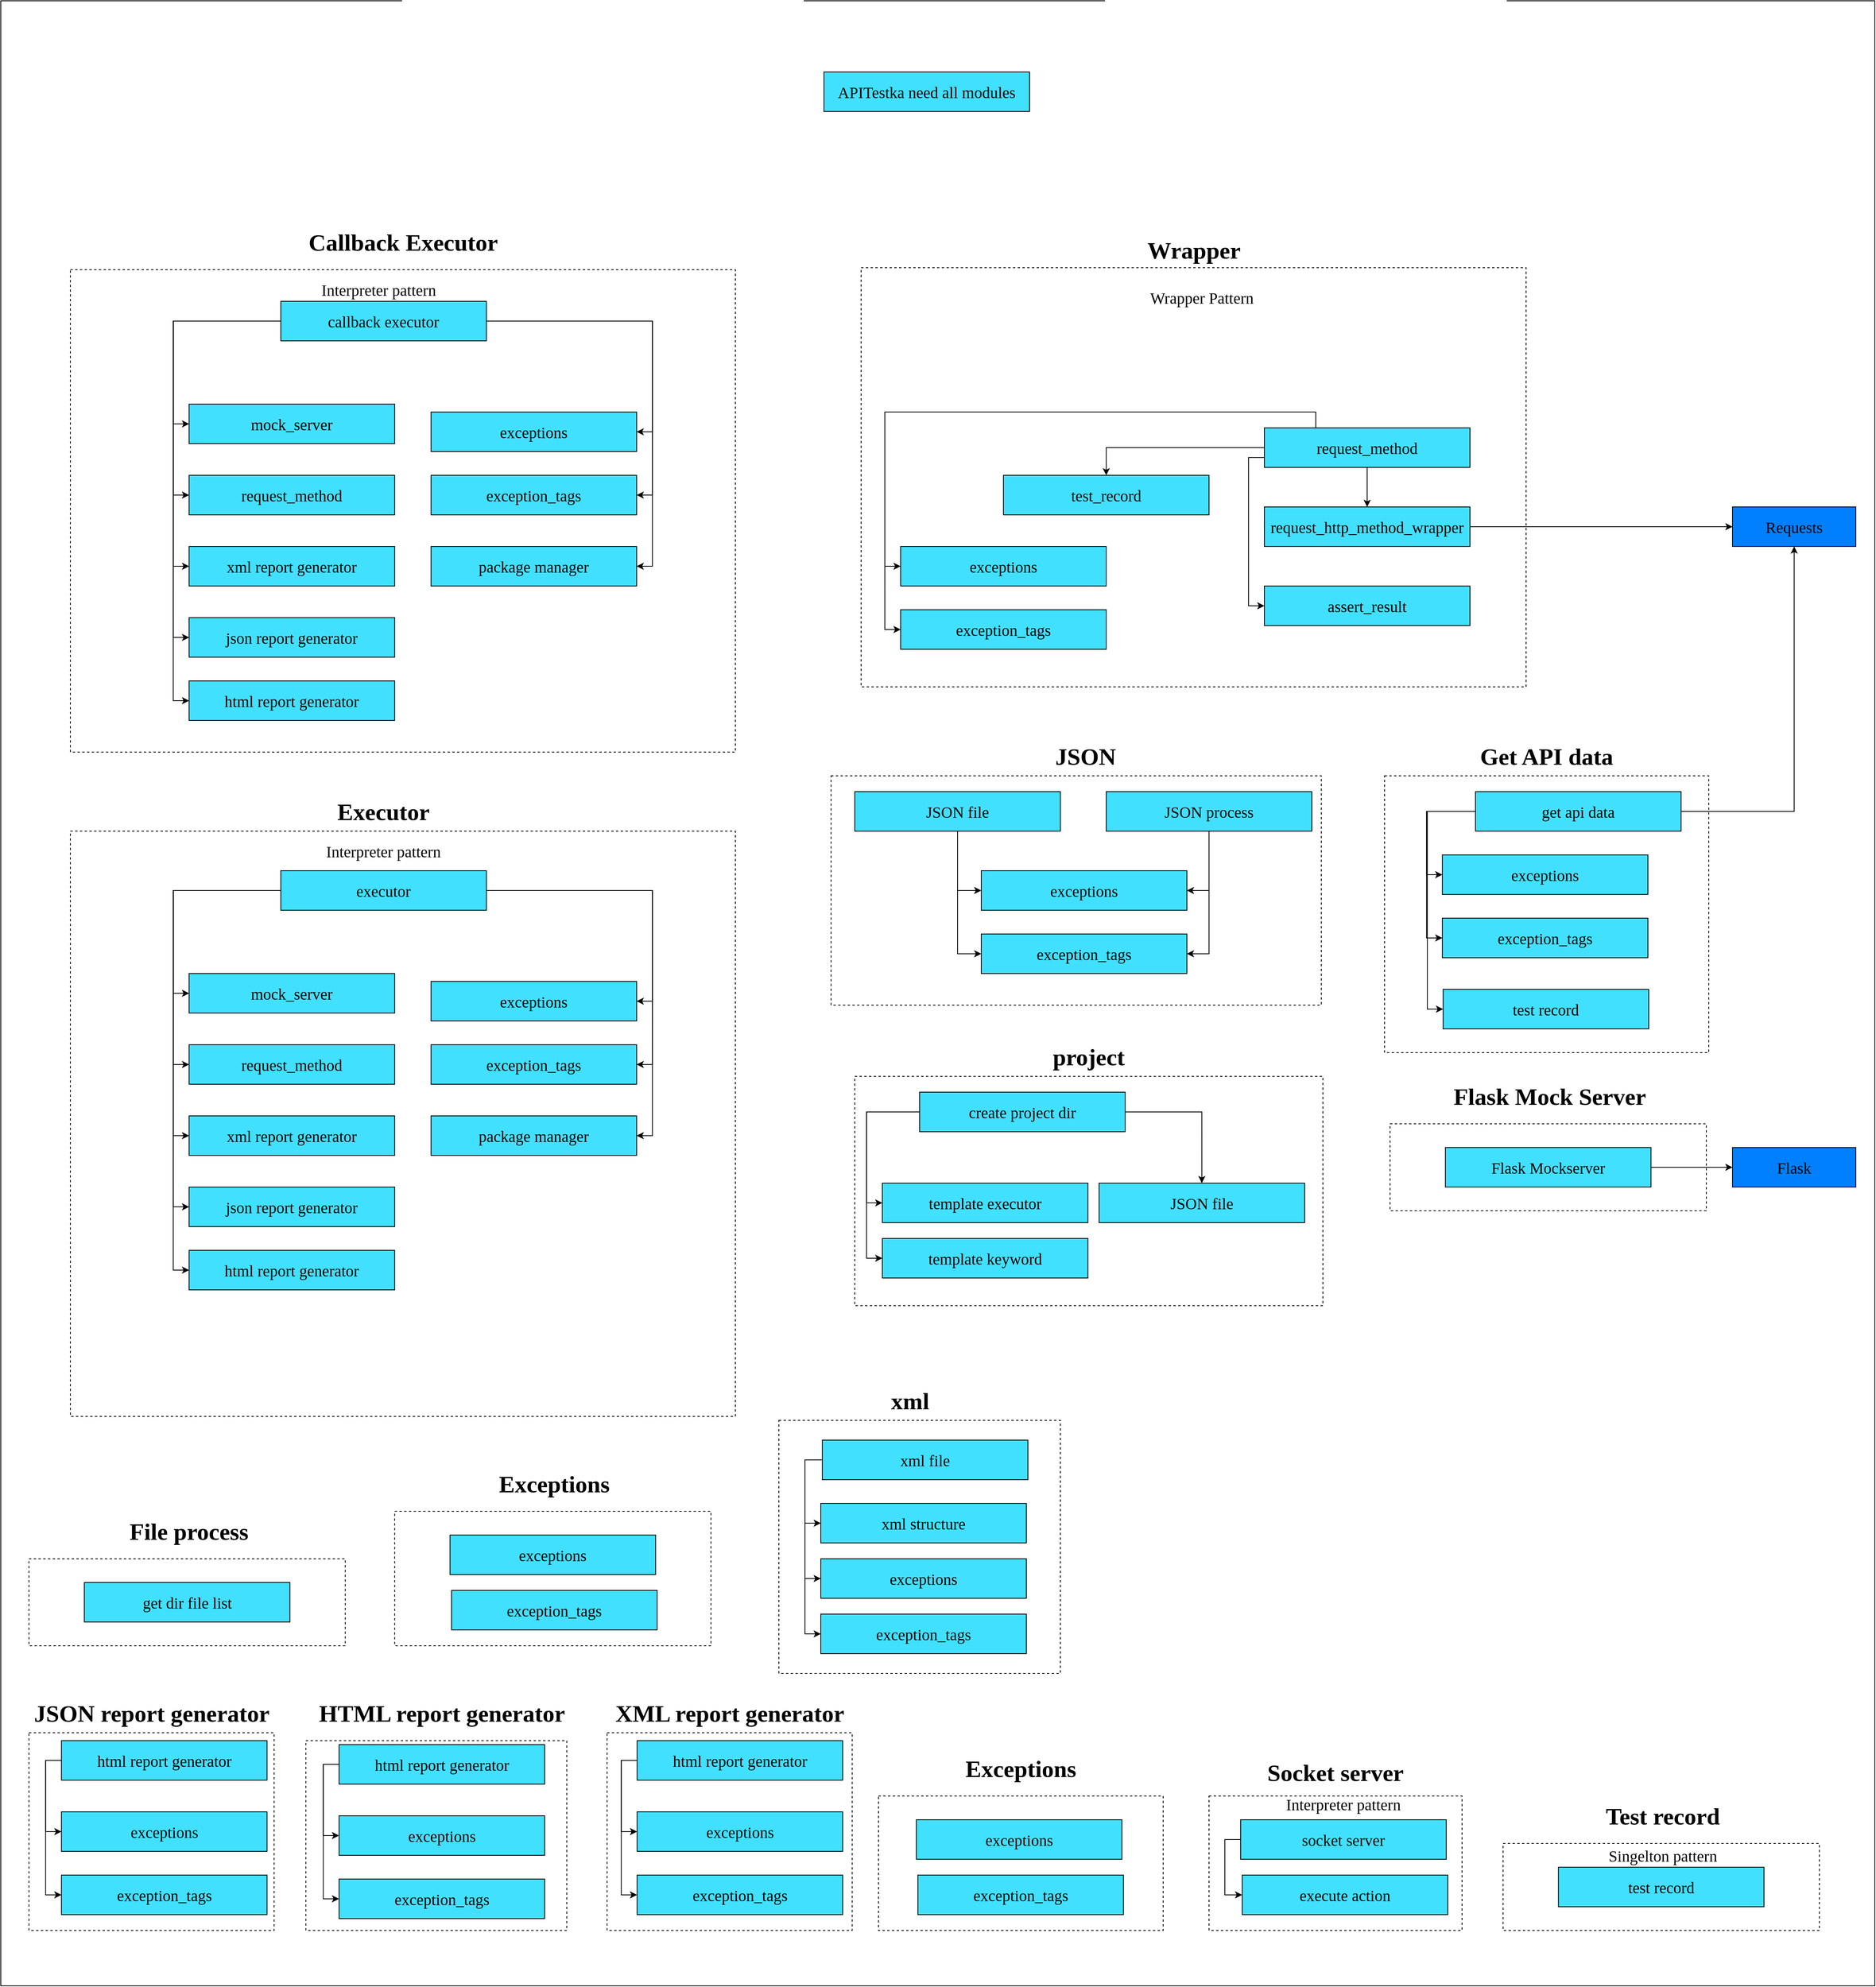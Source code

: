 <mxfile version="21.2.1" type="google">
  <diagram name="第 1 页" id="9GRlFMcYU8W17-ktjxk8">
    <mxGraphModel grid="1" page="1" gridSize="10" guides="1" tooltips="1" connect="1" arrows="1" fold="1" pageScale="1" pageWidth="827" pageHeight="1169" math="0" shadow="0">
      <root>
        <mxCell id="0" />
        <mxCell id="1" parent="0" />
        <mxCell id="An_t9UlqZCRhdy4P4HhH-2" value="" style="rounded=0;whiteSpace=wrap;html=1;" vertex="1" parent="1">
          <mxGeometry x="70" y="-1140" width="2370" height="2510" as="geometry" />
        </mxCell>
        <mxCell id="An_t9UlqZCRhdy4P4HhH-152" value="" style="rounded=0;whiteSpace=wrap;html=1;dashed=1;" vertex="1" parent="1">
          <mxGeometry x="1826.93" y="280" width="400" height="110" as="geometry" />
        </mxCell>
        <mxCell id="An_t9UlqZCRhdy4P4HhH-150" value="" style="rounded=0;whiteSpace=wrap;html=1;dashed=1;" vertex="1" parent="1">
          <mxGeometry x="1120" y="-160" width="620" height="290" as="geometry" />
        </mxCell>
        <mxCell id="An_t9UlqZCRhdy4P4HhH-132" value="" style="rounded=0;whiteSpace=wrap;html=1;dashed=1;" vertex="1" parent="1">
          <mxGeometry x="1820" y="-160" width="410" height="350" as="geometry" />
        </mxCell>
        <mxCell id="An_t9UlqZCRhdy4P4HhH-114" value="" style="rounded=0;whiteSpace=wrap;html=1;dashed=1;" vertex="1" parent="1">
          <mxGeometry x="455.79" y="1060" width="330" height="240" as="geometry" />
        </mxCell>
        <mxCell id="An_t9UlqZCRhdy4P4HhH-87" value="" style="rounded=0;whiteSpace=wrap;html=1;dashed=1;" vertex="1" parent="1">
          <mxGeometry x="158" y="-90" width="841" height="740" as="geometry" />
        </mxCell>
        <mxCell id="An_t9UlqZCRhdy4P4HhH-83" value="" style="rounded=0;whiteSpace=wrap;html=1;dashed=1;" vertex="1" parent="1">
          <mxGeometry x="158" y="-800" width="841" height="610" as="geometry" />
        </mxCell>
        <mxCell id="An_t9UlqZCRhdy4P4HhH-3" value="" style="rounded=0;whiteSpace=wrap;html=1;dashed=1;" vertex="1" parent="1">
          <mxGeometry x="1158" y="-802.5" width="841" height="530" as="geometry" />
        </mxCell>
        <mxCell id="An_t9UlqZCRhdy4P4HhH-4" value="Requests" style="rounded=0;whiteSpace=wrap;html=1;fillColor=#0080FF;fontFamily=Times New Roman;fontSize=20;" vertex="1" parent="1">
          <mxGeometry x="2260" y="-500" width="156" height="50" as="geometry" />
        </mxCell>
        <mxCell id="An_t9UlqZCRhdy4P4HhH-6" value="Flask" style="rounded=0;whiteSpace=wrap;html=1;fillColor=#0080FF;fontFamily=Times New Roman;fontSize=20;" vertex="1" parent="1">
          <mxGeometry x="2260" y="310" width="156" height="50" as="geometry" />
        </mxCell>
        <mxCell id="An_t9UlqZCRhdy4P4HhH-18" style="edgeStyle=orthogonalEdgeStyle;rounded=0;orthogonalLoop=1;jettySize=auto;html=1;exitX=0.5;exitY=1;exitDx=0;exitDy=0;entryX=0.5;entryY=0;entryDx=0;entryDy=0;" edge="1" parent="1" source="An_t9UlqZCRhdy4P4HhH-7" target="An_t9UlqZCRhdy4P4HhH-8">
          <mxGeometry relative="1" as="geometry" />
        </mxCell>
        <mxCell id="An_t9UlqZCRhdy4P4HhH-23" style="edgeStyle=orthogonalEdgeStyle;rounded=0;orthogonalLoop=1;jettySize=auto;html=1;exitX=0;exitY=0.75;exitDx=0;exitDy=0;entryX=0;entryY=0.5;entryDx=0;entryDy=0;" edge="1" parent="1" source="An_t9UlqZCRhdy4P4HhH-7" target="An_t9UlqZCRhdy4P4HhH-22">
          <mxGeometry relative="1" as="geometry" />
        </mxCell>
        <mxCell id="An_t9UlqZCRhdy4P4HhH-37" style="edgeStyle=orthogonalEdgeStyle;rounded=0;orthogonalLoop=1;jettySize=auto;html=1;exitX=0;exitY=0.5;exitDx=0;exitDy=0;" edge="1" parent="1" source="An_t9UlqZCRhdy4P4HhH-7" target="An_t9UlqZCRhdy4P4HhH-30">
          <mxGeometry relative="1" as="geometry" />
        </mxCell>
        <mxCell id="An_t9UlqZCRhdy4P4HhH-77" style="edgeStyle=orthogonalEdgeStyle;rounded=0;orthogonalLoop=1;jettySize=auto;html=1;exitX=0.25;exitY=0;exitDx=0;exitDy=0;entryX=0;entryY=0.5;entryDx=0;entryDy=0;" edge="1" parent="1" source="An_t9UlqZCRhdy4P4HhH-7" target="An_t9UlqZCRhdy4P4HhH-65">
          <mxGeometry relative="1" as="geometry" />
        </mxCell>
        <mxCell id="An_t9UlqZCRhdy4P4HhH-78" style="edgeStyle=orthogonalEdgeStyle;rounded=0;orthogonalLoop=1;jettySize=auto;html=1;exitX=0.25;exitY=0;exitDx=0;exitDy=0;entryX=0;entryY=0.5;entryDx=0;entryDy=0;" edge="1" parent="1" source="An_t9UlqZCRhdy4P4HhH-7" target="An_t9UlqZCRhdy4P4HhH-66">
          <mxGeometry relative="1" as="geometry" />
        </mxCell>
        <mxCell id="An_t9UlqZCRhdy4P4HhH-7" value="request_method" style="rounded=0;whiteSpace=wrap;html=1;fillColor=#42E0FF;fontFamily=Times New Roman;fontSize=20;" vertex="1" parent="1">
          <mxGeometry x="1668" y="-600" width="260" height="50" as="geometry" />
        </mxCell>
        <mxCell id="An_t9UlqZCRhdy4P4HhH-20" style="edgeStyle=orthogonalEdgeStyle;rounded=0;orthogonalLoop=1;jettySize=auto;html=1;exitX=1;exitY=0.5;exitDx=0;exitDy=0;entryX=0;entryY=0.5;entryDx=0;entryDy=0;" edge="1" parent="1" source="An_t9UlqZCRhdy4P4HhH-8" target="An_t9UlqZCRhdy4P4HhH-4">
          <mxGeometry relative="1" as="geometry" />
        </mxCell>
        <mxCell id="An_t9UlqZCRhdy4P4HhH-8" value="request_http_method_wrapper" style="rounded=0;whiteSpace=wrap;html=1;fillColor=#42E0FF;fontFamily=Times New Roman;fontSize=20;" vertex="1" parent="1">
          <mxGeometry x="1668" y="-500" width="260" height="50" as="geometry" />
        </mxCell>
        <mxCell id="An_t9UlqZCRhdy4P4HhH-21" value="Wrapper Pattern" style="text;html=1;strokeColor=none;fillColor=none;align=center;verticalAlign=middle;whiteSpace=wrap;rounded=0;fontSize=20;fontFamily=Times New Roman;" vertex="1" parent="1">
          <mxGeometry x="1498.93" y="-780" width="180" height="30" as="geometry" />
        </mxCell>
        <mxCell id="An_t9UlqZCRhdy4P4HhH-22" value="assert_result" style="rounded=0;whiteSpace=wrap;html=1;fillColor=#42E0FF;fontFamily=Times New Roman;fontSize=20;" vertex="1" parent="1">
          <mxGeometry x="1668" y="-400" width="260" height="50" as="geometry" />
        </mxCell>
        <mxCell id="An_t9UlqZCRhdy4P4HhH-30" value="test_record" style="rounded=0;whiteSpace=wrap;html=1;fillColor=#42E0FF;fontFamily=Times New Roman;fontSize=20;" vertex="1" parent="1">
          <mxGeometry x="1338" y="-540" width="260" height="50" as="geometry" />
        </mxCell>
        <mxCell id="An_t9UlqZCRhdy4P4HhH-72" style="edgeStyle=orthogonalEdgeStyle;rounded=0;orthogonalLoop=1;jettySize=auto;html=1;exitX=0;exitY=0.5;exitDx=0;exitDy=0;entryX=0;entryY=0.5;entryDx=0;entryDy=0;" edge="1" parent="1" source="An_t9UlqZCRhdy4P4HhH-34" target="An_t9UlqZCRhdy4P4HhH-44">
          <mxGeometry relative="1" as="geometry" />
        </mxCell>
        <mxCell id="An_t9UlqZCRhdy4P4HhH-73" style="edgeStyle=orthogonalEdgeStyle;rounded=0;orthogonalLoop=1;jettySize=auto;html=1;exitX=0;exitY=0.5;exitDx=0;exitDy=0;entryX=0;entryY=0.5;entryDx=0;entryDy=0;" edge="1" parent="1" source="An_t9UlqZCRhdy4P4HhH-34" target="An_t9UlqZCRhdy4P4HhH-40">
          <mxGeometry relative="1" as="geometry" />
        </mxCell>
        <mxCell id="An_t9UlqZCRhdy4P4HhH-74" style="edgeStyle=orthogonalEdgeStyle;rounded=0;orthogonalLoop=1;jettySize=auto;html=1;exitX=0;exitY=0.5;exitDx=0;exitDy=0;entryX=0;entryY=0.5;entryDx=0;entryDy=0;" edge="1" parent="1" source="An_t9UlqZCRhdy4P4HhH-34" target="An_t9UlqZCRhdy4P4HhH-51">
          <mxGeometry relative="1" as="geometry" />
        </mxCell>
        <mxCell id="An_t9UlqZCRhdy4P4HhH-75" style="edgeStyle=orthogonalEdgeStyle;rounded=0;orthogonalLoop=1;jettySize=auto;html=1;exitX=0;exitY=0.5;exitDx=0;exitDy=0;entryX=0;entryY=0.5;entryDx=0;entryDy=0;" edge="1" parent="1" source="An_t9UlqZCRhdy4P4HhH-34" target="An_t9UlqZCRhdy4P4HhH-52">
          <mxGeometry relative="1" as="geometry" />
        </mxCell>
        <mxCell id="An_t9UlqZCRhdy4P4HhH-76" style="edgeStyle=orthogonalEdgeStyle;rounded=0;orthogonalLoop=1;jettySize=auto;html=1;exitX=0;exitY=0.5;exitDx=0;exitDy=0;entryX=0;entryY=0.5;entryDx=0;entryDy=0;" edge="1" parent="1" source="An_t9UlqZCRhdy4P4HhH-34" target="An_t9UlqZCRhdy4P4HhH-53">
          <mxGeometry relative="1" as="geometry" />
        </mxCell>
        <mxCell id="An_t9UlqZCRhdy4P4HhH-81" style="edgeStyle=orthogonalEdgeStyle;rounded=0;orthogonalLoop=1;jettySize=auto;html=1;exitX=1;exitY=0.5;exitDx=0;exitDy=0;entryX=1;entryY=0.5;entryDx=0;entryDy=0;" edge="1" parent="1" source="An_t9UlqZCRhdy4P4HhH-34" target="An_t9UlqZCRhdy4P4HhH-79">
          <mxGeometry relative="1" as="geometry" />
        </mxCell>
        <mxCell id="An_t9UlqZCRhdy4P4HhH-82" style="edgeStyle=orthogonalEdgeStyle;rounded=0;orthogonalLoop=1;jettySize=auto;html=1;exitX=1;exitY=0.5;exitDx=0;exitDy=0;entryX=1;entryY=0.5;entryDx=0;entryDy=0;" edge="1" parent="1" source="An_t9UlqZCRhdy4P4HhH-34" target="An_t9UlqZCRhdy4P4HhH-80">
          <mxGeometry relative="1" as="geometry" />
        </mxCell>
        <mxCell id="An_t9UlqZCRhdy4P4HhH-98" style="edgeStyle=orthogonalEdgeStyle;rounded=0;orthogonalLoop=1;jettySize=auto;html=1;exitX=1;exitY=0.5;exitDx=0;exitDy=0;entryX=1;entryY=0.5;entryDx=0;entryDy=0;" edge="1" parent="1" source="An_t9UlqZCRhdy4P4HhH-34" target="An_t9UlqZCRhdy4P4HhH-97">
          <mxGeometry relative="1" as="geometry" />
        </mxCell>
        <mxCell id="An_t9UlqZCRhdy4P4HhH-34" value="callback executor" style="rounded=0;whiteSpace=wrap;html=1;fillColor=#42E0FF;fontFamily=Times New Roman;fontSize=20;" vertex="1" parent="1">
          <mxGeometry x="424.14" y="-760" width="260" height="50" as="geometry" />
        </mxCell>
        <mxCell id="An_t9UlqZCRhdy4P4HhH-40" value="request_method" style="rounded=0;whiteSpace=wrap;html=1;fillColor=#42E0FF;fontFamily=Times New Roman;fontSize=20;" vertex="1" parent="1">
          <mxGeometry x="308.14" y="-540" width="260" height="50" as="geometry" />
        </mxCell>
        <mxCell id="An_t9UlqZCRhdy4P4HhH-44" value="mock_server" style="rounded=0;whiteSpace=wrap;html=1;fillColor=#42E0FF;fontFamily=Times New Roman;fontSize=20;" vertex="1" parent="1">
          <mxGeometry x="308.14" y="-630" width="260" height="50" as="geometry" />
        </mxCell>
        <mxCell id="An_t9UlqZCRhdy4P4HhH-51" value="xml report generator" style="rounded=0;whiteSpace=wrap;html=1;fillColor=#42E0FF;fontFamily=Times New Roman;fontSize=20;" vertex="1" parent="1">
          <mxGeometry x="308.14" y="-450" width="260" height="50" as="geometry" />
        </mxCell>
        <mxCell id="An_t9UlqZCRhdy4P4HhH-52" value="json report generator" style="rounded=0;whiteSpace=wrap;html=1;fillColor=#42E0FF;fontFamily=Times New Roman;fontSize=20;" vertex="1" parent="1">
          <mxGeometry x="308.14" y="-360" width="260" height="50" as="geometry" />
        </mxCell>
        <mxCell id="An_t9UlqZCRhdy4P4HhH-53" value="html report generator" style="rounded=0;whiteSpace=wrap;html=1;fillColor=#42E0FF;fontFamily=Times New Roman;fontSize=20;" vertex="1" parent="1">
          <mxGeometry x="308.14" y="-280" width="260" height="50" as="geometry" />
        </mxCell>
        <mxCell id="An_t9UlqZCRhdy4P4HhH-64" value="Wrapper" style="text;html=1;strokeColor=none;fillColor=none;align=center;verticalAlign=middle;whiteSpace=wrap;rounded=0;fontSize=30;fontFamily=Times New Roman;fontStyle=1" vertex="1" parent="1">
          <mxGeometry x="1488.5" y="-840" width="180" height="30" as="geometry" />
        </mxCell>
        <mxCell id="An_t9UlqZCRhdy4P4HhH-65" value="exceptions" style="rounded=0;whiteSpace=wrap;html=1;fillColor=#42E0FF;fontFamily=Times New Roman;fontSize=20;" vertex="1" parent="1">
          <mxGeometry x="1208" y="-450" width="260" height="50" as="geometry" />
        </mxCell>
        <mxCell id="An_t9UlqZCRhdy4P4HhH-66" value="exception_tags" style="rounded=0;whiteSpace=wrap;html=1;fillColor=#42E0FF;fontFamily=Times New Roman;fontSize=20;" vertex="1" parent="1">
          <mxGeometry x="1208" y="-370" width="260" height="50" as="geometry" />
        </mxCell>
        <mxCell id="An_t9UlqZCRhdy4P4HhH-79" value="exceptions" style="rounded=0;whiteSpace=wrap;html=1;fillColor=#42E0FF;fontFamily=Times New Roman;fontSize=20;" vertex="1" parent="1">
          <mxGeometry x="614.14" y="-620" width="260" height="50" as="geometry" />
        </mxCell>
        <mxCell id="An_t9UlqZCRhdy4P4HhH-80" value="exception_tags" style="rounded=0;whiteSpace=wrap;html=1;fillColor=#42E0FF;fontFamily=Times New Roman;fontSize=20;" vertex="1" parent="1">
          <mxGeometry x="614.14" y="-540" width="260" height="50" as="geometry" />
        </mxCell>
        <mxCell id="An_t9UlqZCRhdy4P4HhH-84" value="Callback Executor" style="text;html=1;strokeColor=none;fillColor=none;align=center;verticalAlign=middle;whiteSpace=wrap;rounded=0;fontSize=30;fontFamily=Times New Roman;fontStyle=1" vertex="1" parent="1">
          <mxGeometry x="446.57" y="-850" width="263.86" height="30" as="geometry" />
        </mxCell>
        <mxCell id="An_t9UlqZCRhdy4P4HhH-86" value="APITestka need all modules" style="rounded=0;whiteSpace=wrap;html=1;fillColor=#42E0FF;fontFamily=Times New Roman;fontSize=20;" vertex="1" parent="1">
          <mxGeometry x="1111" y="-1050" width="260" height="50" as="geometry" />
        </mxCell>
        <mxCell id="An_t9UlqZCRhdy4P4HhH-88" value="Executor" style="text;html=1;strokeColor=none;fillColor=none;align=center;verticalAlign=middle;whiteSpace=wrap;rounded=0;fontSize=30;fontFamily=Times New Roman;fontStyle=1" vertex="1" parent="1">
          <mxGeometry x="422.21" y="-130" width="263.86" height="30" as="geometry" />
        </mxCell>
        <mxCell id="An_t9UlqZCRhdy4P4HhH-100" style="edgeStyle=orthogonalEdgeStyle;rounded=0;orthogonalLoop=1;jettySize=auto;html=1;exitX=0;exitY=0.5;exitDx=0;exitDy=0;entryX=0;entryY=0.5;entryDx=0;entryDy=0;" edge="1" parent="1" source="An_t9UlqZCRhdy4P4HhH-89" target="An_t9UlqZCRhdy4P4HhH-91">
          <mxGeometry relative="1" as="geometry" />
        </mxCell>
        <mxCell id="An_t9UlqZCRhdy4P4HhH-101" style="edgeStyle=orthogonalEdgeStyle;rounded=0;orthogonalLoop=1;jettySize=auto;html=1;exitX=0;exitY=0.5;exitDx=0;exitDy=0;entryX=0;entryY=0.5;entryDx=0;entryDy=0;" edge="1" parent="1" source="An_t9UlqZCRhdy4P4HhH-89" target="An_t9UlqZCRhdy4P4HhH-90">
          <mxGeometry relative="1" as="geometry" />
        </mxCell>
        <mxCell id="An_t9UlqZCRhdy4P4HhH-102" style="edgeStyle=orthogonalEdgeStyle;rounded=0;orthogonalLoop=1;jettySize=auto;html=1;exitX=0;exitY=0.5;exitDx=0;exitDy=0;entryX=0;entryY=0.5;entryDx=0;entryDy=0;" edge="1" parent="1" source="An_t9UlqZCRhdy4P4HhH-89" target="An_t9UlqZCRhdy4P4HhH-92">
          <mxGeometry relative="1" as="geometry" />
        </mxCell>
        <mxCell id="An_t9UlqZCRhdy4P4HhH-103" style="edgeStyle=orthogonalEdgeStyle;rounded=0;orthogonalLoop=1;jettySize=auto;html=1;exitX=0;exitY=0.5;exitDx=0;exitDy=0;entryX=0;entryY=0.5;entryDx=0;entryDy=0;" edge="1" parent="1" source="An_t9UlqZCRhdy4P4HhH-89" target="An_t9UlqZCRhdy4P4HhH-93">
          <mxGeometry relative="1" as="geometry" />
        </mxCell>
        <mxCell id="An_t9UlqZCRhdy4P4HhH-104" style="edgeStyle=orthogonalEdgeStyle;rounded=0;orthogonalLoop=1;jettySize=auto;html=1;exitX=0;exitY=0.5;exitDx=0;exitDy=0;entryX=0;entryY=0.5;entryDx=0;entryDy=0;" edge="1" parent="1" source="An_t9UlqZCRhdy4P4HhH-89" target="An_t9UlqZCRhdy4P4HhH-94">
          <mxGeometry relative="1" as="geometry" />
        </mxCell>
        <mxCell id="An_t9UlqZCRhdy4P4HhH-105" style="edgeStyle=orthogonalEdgeStyle;rounded=0;orthogonalLoop=1;jettySize=auto;html=1;exitX=1;exitY=0.5;exitDx=0;exitDy=0;entryX=1;entryY=0.5;entryDx=0;entryDy=0;" edge="1" parent="1" source="An_t9UlqZCRhdy4P4HhH-89" target="An_t9UlqZCRhdy4P4HhH-95">
          <mxGeometry relative="1" as="geometry" />
        </mxCell>
        <mxCell id="An_t9UlqZCRhdy4P4HhH-106" style="edgeStyle=orthogonalEdgeStyle;rounded=0;orthogonalLoop=1;jettySize=auto;html=1;exitX=1;exitY=0.5;exitDx=0;exitDy=0;entryX=1;entryY=0.5;entryDx=0;entryDy=0;" edge="1" parent="1" source="An_t9UlqZCRhdy4P4HhH-89" target="An_t9UlqZCRhdy4P4HhH-96">
          <mxGeometry relative="1" as="geometry" />
        </mxCell>
        <mxCell id="An_t9UlqZCRhdy4P4HhH-107" style="edgeStyle=orthogonalEdgeStyle;rounded=0;orthogonalLoop=1;jettySize=auto;html=1;exitX=1;exitY=0.5;exitDx=0;exitDy=0;entryX=1;entryY=0.5;entryDx=0;entryDy=0;" edge="1" parent="1" source="An_t9UlqZCRhdy4P4HhH-89" target="An_t9UlqZCRhdy4P4HhH-99">
          <mxGeometry relative="1" as="geometry" />
        </mxCell>
        <mxCell id="An_t9UlqZCRhdy4P4HhH-89" value="executor" style="rounded=0;whiteSpace=wrap;html=1;fillColor=#42E0FF;fontFamily=Times New Roman;fontSize=20;" vertex="1" parent="1">
          <mxGeometry x="424.14" y="-40" width="260" height="50" as="geometry" />
        </mxCell>
        <mxCell id="An_t9UlqZCRhdy4P4HhH-90" value="request_method" style="rounded=0;whiteSpace=wrap;html=1;fillColor=#42E0FF;fontFamily=Times New Roman;fontSize=20;" vertex="1" parent="1">
          <mxGeometry x="308.14" y="180" width="260" height="50" as="geometry" />
        </mxCell>
        <mxCell id="An_t9UlqZCRhdy4P4HhH-91" value="mock_server" style="rounded=0;whiteSpace=wrap;html=1;fillColor=#42E0FF;fontFamily=Times New Roman;fontSize=20;" vertex="1" parent="1">
          <mxGeometry x="308.14" y="90" width="260" height="50" as="geometry" />
        </mxCell>
        <mxCell id="An_t9UlqZCRhdy4P4HhH-92" value="xml report generator" style="rounded=0;whiteSpace=wrap;html=1;fillColor=#42E0FF;fontFamily=Times New Roman;fontSize=20;" vertex="1" parent="1">
          <mxGeometry x="308.14" y="270" width="260" height="50" as="geometry" />
        </mxCell>
        <mxCell id="An_t9UlqZCRhdy4P4HhH-93" value="json report generator" style="rounded=0;whiteSpace=wrap;html=1;fillColor=#42E0FF;fontFamily=Times New Roman;fontSize=20;" vertex="1" parent="1">
          <mxGeometry x="308.14" y="360" width="260" height="50" as="geometry" />
        </mxCell>
        <mxCell id="An_t9UlqZCRhdy4P4HhH-94" value="html report generator" style="rounded=0;whiteSpace=wrap;html=1;fillColor=#42E0FF;fontFamily=Times New Roman;fontSize=20;" vertex="1" parent="1">
          <mxGeometry x="308.14" y="440" width="260" height="50" as="geometry" />
        </mxCell>
        <mxCell id="An_t9UlqZCRhdy4P4HhH-95" value="exceptions" style="rounded=0;whiteSpace=wrap;html=1;fillColor=#42E0FF;fontFamily=Times New Roman;fontSize=20;" vertex="1" parent="1">
          <mxGeometry x="614.14" y="100" width="260" height="50" as="geometry" />
        </mxCell>
        <mxCell id="An_t9UlqZCRhdy4P4HhH-96" value="exception_tags" style="rounded=0;whiteSpace=wrap;html=1;fillColor=#42E0FF;fontFamily=Times New Roman;fontSize=20;" vertex="1" parent="1">
          <mxGeometry x="614.14" y="180" width="260" height="50" as="geometry" />
        </mxCell>
        <mxCell id="An_t9UlqZCRhdy4P4HhH-97" value="package manager" style="rounded=0;whiteSpace=wrap;html=1;fillColor=#42E0FF;fontFamily=Times New Roman;fontSize=20;" vertex="1" parent="1">
          <mxGeometry x="614.14" y="-450" width="260" height="50" as="geometry" />
        </mxCell>
        <mxCell id="An_t9UlqZCRhdy4P4HhH-99" value="package manager" style="rounded=0;whiteSpace=wrap;html=1;fillColor=#42E0FF;fontFamily=Times New Roman;fontSize=20;" vertex="1" parent="1">
          <mxGeometry x="614.14" y="270" width="260" height="50" as="geometry" />
        </mxCell>
        <mxCell id="An_t9UlqZCRhdy4P4HhH-112" style="edgeStyle=orthogonalEdgeStyle;rounded=0;orthogonalLoop=1;jettySize=auto;html=1;exitX=0;exitY=0.5;exitDx=0;exitDy=0;entryX=0;entryY=0.5;entryDx=0;entryDy=0;" edge="1" parent="1" source="An_t9UlqZCRhdy4P4HhH-108" target="An_t9UlqZCRhdy4P4HhH-110">
          <mxGeometry relative="1" as="geometry" />
        </mxCell>
        <mxCell id="An_t9UlqZCRhdy4P4HhH-113" style="edgeStyle=orthogonalEdgeStyle;rounded=0;orthogonalLoop=1;jettySize=auto;html=1;exitX=0;exitY=0.5;exitDx=0;exitDy=0;entryX=0;entryY=0.5;entryDx=0;entryDy=0;" edge="1" parent="1" source="An_t9UlqZCRhdy4P4HhH-108" target="An_t9UlqZCRhdy4P4HhH-111">
          <mxGeometry relative="1" as="geometry" />
        </mxCell>
        <mxCell id="An_t9UlqZCRhdy4P4HhH-108" value="html report generator" style="rounded=0;whiteSpace=wrap;html=1;fillColor=#42E0FF;fontFamily=Times New Roman;fontSize=20;" vertex="1" parent="1">
          <mxGeometry x="497.79" y="1065" width="260" height="50" as="geometry" />
        </mxCell>
        <mxCell id="An_t9UlqZCRhdy4P4HhH-110" value="exceptions" style="rounded=0;whiteSpace=wrap;html=1;fillColor=#42E0FF;fontFamily=Times New Roman;fontSize=20;" vertex="1" parent="1">
          <mxGeometry x="497.79" y="1155" width="260" height="50" as="geometry" />
        </mxCell>
        <mxCell id="An_t9UlqZCRhdy4P4HhH-111" value="exception_tags" style="rounded=0;whiteSpace=wrap;html=1;fillColor=#42E0FF;fontFamily=Times New Roman;fontSize=20;" vertex="1" parent="1">
          <mxGeometry x="497.79" y="1235" width="260" height="50" as="geometry" />
        </mxCell>
        <mxCell id="An_t9UlqZCRhdy4P4HhH-115" value="HTML report generator" style="text;html=1;strokeColor=none;fillColor=none;align=center;verticalAlign=middle;whiteSpace=wrap;rounded=0;fontSize=30;fontFamily=Times New Roman;fontStyle=1" vertex="1" parent="1">
          <mxGeometry x="441.86" y="1010" width="371.86" height="30" as="geometry" />
        </mxCell>
        <mxCell id="An_t9UlqZCRhdy4P4HhH-116" value="" style="rounded=0;whiteSpace=wrap;html=1;dashed=1;" vertex="1" parent="1">
          <mxGeometry x="105.64" y="1050" width="310" height="250" as="geometry" />
        </mxCell>
        <mxCell id="An_t9UlqZCRhdy4P4HhH-126" style="edgeStyle=orthogonalEdgeStyle;rounded=0;orthogonalLoop=1;jettySize=auto;html=1;exitX=0;exitY=0.5;exitDx=0;exitDy=0;entryX=0;entryY=0.5;entryDx=0;entryDy=0;" edge="1" parent="1" source="An_t9UlqZCRhdy4P4HhH-117" target="An_t9UlqZCRhdy4P4HhH-118">
          <mxGeometry relative="1" as="geometry" />
        </mxCell>
        <mxCell id="An_t9UlqZCRhdy4P4HhH-127" style="edgeStyle=orthogonalEdgeStyle;rounded=0;orthogonalLoop=1;jettySize=auto;html=1;exitX=0;exitY=0.5;exitDx=0;exitDy=0;entryX=0;entryY=0.5;entryDx=0;entryDy=0;" edge="1" parent="1" source="An_t9UlqZCRhdy4P4HhH-117" target="An_t9UlqZCRhdy4P4HhH-119">
          <mxGeometry relative="1" as="geometry" />
        </mxCell>
        <mxCell id="An_t9UlqZCRhdy4P4HhH-117" value="html report generator" style="rounded=0;whiteSpace=wrap;html=1;fillColor=#42E0FF;fontFamily=Times New Roman;fontSize=20;" vertex="1" parent="1">
          <mxGeometry x="146.71" y="1060" width="260" height="50" as="geometry" />
        </mxCell>
        <mxCell id="An_t9UlqZCRhdy4P4HhH-118" value="exceptions" style="rounded=0;whiteSpace=wrap;html=1;fillColor=#42E0FF;fontFamily=Times New Roman;fontSize=20;" vertex="1" parent="1">
          <mxGeometry x="146.71" y="1150" width="260" height="50" as="geometry" />
        </mxCell>
        <mxCell id="An_t9UlqZCRhdy4P4HhH-119" value="exception_tags" style="rounded=0;whiteSpace=wrap;html=1;fillColor=#42E0FF;fontFamily=Times New Roman;fontSize=20;" vertex="1" parent="1">
          <mxGeometry x="146.71" y="1230" width="260" height="50" as="geometry" />
        </mxCell>
        <mxCell id="An_t9UlqZCRhdy4P4HhH-120" value="JSON report generator" style="text;html=1;strokeColor=none;fillColor=none;align=center;verticalAlign=middle;whiteSpace=wrap;rounded=0;fontSize=30;fontFamily=Times New Roman;fontStyle=1" vertex="1" parent="1">
          <mxGeometry x="74.71" y="1010" width="371.86" height="30" as="geometry" />
        </mxCell>
        <mxCell id="An_t9UlqZCRhdy4P4HhH-121" value="" style="rounded=0;whiteSpace=wrap;html=1;dashed=1;" vertex="1" parent="1">
          <mxGeometry x="836.72" y="1050" width="310" height="250" as="geometry" />
        </mxCell>
        <mxCell id="An_t9UlqZCRhdy4P4HhH-128" style="edgeStyle=orthogonalEdgeStyle;rounded=0;orthogonalLoop=1;jettySize=auto;html=1;exitX=0;exitY=0.5;exitDx=0;exitDy=0;entryX=0;entryY=0.5;entryDx=0;entryDy=0;" edge="1" parent="1" source="An_t9UlqZCRhdy4P4HhH-122" target="An_t9UlqZCRhdy4P4HhH-123">
          <mxGeometry relative="1" as="geometry" />
        </mxCell>
        <mxCell id="An_t9UlqZCRhdy4P4HhH-129" style="edgeStyle=orthogonalEdgeStyle;rounded=0;orthogonalLoop=1;jettySize=auto;html=1;exitX=0;exitY=0.5;exitDx=0;exitDy=0;entryX=0;entryY=0.5;entryDx=0;entryDy=0;" edge="1" parent="1" source="An_t9UlqZCRhdy4P4HhH-122" target="An_t9UlqZCRhdy4P4HhH-124">
          <mxGeometry relative="1" as="geometry" />
        </mxCell>
        <mxCell id="An_t9UlqZCRhdy4P4HhH-122" value="html report generator" style="rounded=0;whiteSpace=wrap;html=1;fillColor=#42E0FF;fontFamily=Times New Roman;fontSize=20;" vertex="1" parent="1">
          <mxGeometry x="874.72" y="1060" width="260" height="50" as="geometry" />
        </mxCell>
        <mxCell id="An_t9UlqZCRhdy4P4HhH-123" value="exceptions" style="rounded=0;whiteSpace=wrap;html=1;fillColor=#42E0FF;fontFamily=Times New Roman;fontSize=20;" vertex="1" parent="1">
          <mxGeometry x="874.72" y="1150" width="260" height="50" as="geometry" />
        </mxCell>
        <mxCell id="An_t9UlqZCRhdy4P4HhH-124" value="exception_tags" style="rounded=0;whiteSpace=wrap;html=1;fillColor=#42E0FF;fontFamily=Times New Roman;fontSize=20;" vertex="1" parent="1">
          <mxGeometry x="874.72" y="1230" width="260" height="50" as="geometry" />
        </mxCell>
        <mxCell id="An_t9UlqZCRhdy4P4HhH-125" value="XML report generator" style="text;html=1;strokeColor=none;fillColor=none;align=center;verticalAlign=middle;whiteSpace=wrap;rounded=0;fontSize=30;fontFamily=Times New Roman;fontStyle=1" vertex="1" parent="1">
          <mxGeometry x="805.79" y="1010" width="371.86" height="30" as="geometry" />
        </mxCell>
        <mxCell id="An_t9UlqZCRhdy4P4HhH-136" style="edgeStyle=orthogonalEdgeStyle;rounded=0;orthogonalLoop=1;jettySize=auto;html=1;exitX=0;exitY=0.5;exitDx=0;exitDy=0;entryX=0;entryY=0.5;entryDx=0;entryDy=0;" edge="1" parent="1" source="An_t9UlqZCRhdy4P4HhH-131" target="An_t9UlqZCRhdy4P4HhH-133">
          <mxGeometry relative="1" as="geometry" />
        </mxCell>
        <mxCell id="An_t9UlqZCRhdy4P4HhH-137" style="edgeStyle=orthogonalEdgeStyle;rounded=0;orthogonalLoop=1;jettySize=auto;html=1;exitX=0;exitY=0.5;exitDx=0;exitDy=0;entryX=0;entryY=0.5;entryDx=0;entryDy=0;" edge="1" parent="1" source="An_t9UlqZCRhdy4P4HhH-131" target="An_t9UlqZCRhdy4P4HhH-134">
          <mxGeometry relative="1" as="geometry" />
        </mxCell>
        <mxCell id="An_t9UlqZCRhdy4P4HhH-138" style="edgeStyle=orthogonalEdgeStyle;rounded=0;orthogonalLoop=1;jettySize=auto;html=1;exitX=0;exitY=0.5;exitDx=0;exitDy=0;entryX=0;entryY=0.5;entryDx=0;entryDy=0;" edge="1" parent="1" source="An_t9UlqZCRhdy4P4HhH-131" target="An_t9UlqZCRhdy4P4HhH-135">
          <mxGeometry relative="1" as="geometry" />
        </mxCell>
        <mxCell id="An_t9UlqZCRhdy4P4HhH-140" style="edgeStyle=orthogonalEdgeStyle;rounded=0;orthogonalLoop=1;jettySize=auto;html=1;exitX=1;exitY=0.5;exitDx=0;exitDy=0;entryX=0.5;entryY=1;entryDx=0;entryDy=0;" edge="1" parent="1" source="An_t9UlqZCRhdy4P4HhH-131" target="An_t9UlqZCRhdy4P4HhH-4">
          <mxGeometry relative="1" as="geometry" />
        </mxCell>
        <mxCell id="An_t9UlqZCRhdy4P4HhH-131" value="get api data" style="rounded=0;whiteSpace=wrap;html=1;fillColor=#42E0FF;fontFamily=Times New Roman;fontSize=20;" vertex="1" parent="1">
          <mxGeometry x="1935" y="-140" width="260" height="50" as="geometry" />
        </mxCell>
        <mxCell id="An_t9UlqZCRhdy4P4HhH-133" value="exceptions" style="rounded=0;whiteSpace=wrap;html=1;fillColor=#42E0FF;fontFamily=Times New Roman;fontSize=20;" vertex="1" parent="1">
          <mxGeometry x="1893.07" y="-60" width="260" height="50" as="geometry" />
        </mxCell>
        <mxCell id="An_t9UlqZCRhdy4P4HhH-134" value="exception_tags" style="rounded=0;whiteSpace=wrap;html=1;fillColor=#42E0FF;fontFamily=Times New Roman;fontSize=20;" vertex="1" parent="1">
          <mxGeometry x="1893.07" y="20" width="260" height="50" as="geometry" />
        </mxCell>
        <mxCell id="An_t9UlqZCRhdy4P4HhH-135" value="test record" style="rounded=0;whiteSpace=wrap;html=1;fillColor=#42E0FF;fontFamily=Times New Roman;fontSize=20;" vertex="1" parent="1">
          <mxGeometry x="1894.07" y="110" width="260" height="50" as="geometry" />
        </mxCell>
        <mxCell id="An_t9UlqZCRhdy4P4HhH-139" value="Get API data" style="text;html=1;strokeColor=none;fillColor=none;align=center;verticalAlign=middle;whiteSpace=wrap;rounded=0;fontSize=30;fontFamily=Times New Roman;fontStyle=1" vertex="1" parent="1">
          <mxGeometry x="1893.07" y="-200" width="263.86" height="30" as="geometry" />
        </mxCell>
        <mxCell id="An_t9UlqZCRhdy4P4HhH-146" style="edgeStyle=orthogonalEdgeStyle;rounded=0;orthogonalLoop=1;jettySize=auto;html=1;exitX=0.5;exitY=1;exitDx=0;exitDy=0;entryX=0;entryY=0.5;entryDx=0;entryDy=0;" edge="1" parent="1" source="An_t9UlqZCRhdy4P4HhH-141" target="An_t9UlqZCRhdy4P4HhH-144">
          <mxGeometry relative="1" as="geometry" />
        </mxCell>
        <mxCell id="An_t9UlqZCRhdy4P4HhH-147" style="edgeStyle=orthogonalEdgeStyle;rounded=0;orthogonalLoop=1;jettySize=auto;html=1;exitX=0.5;exitY=1;exitDx=0;exitDy=0;entryX=0;entryY=0.5;entryDx=0;entryDy=0;" edge="1" parent="1" source="An_t9UlqZCRhdy4P4HhH-141" target="An_t9UlqZCRhdy4P4HhH-143">
          <mxGeometry relative="1" as="geometry" />
        </mxCell>
        <mxCell id="An_t9UlqZCRhdy4P4HhH-141" value="JSON file" style="rounded=0;whiteSpace=wrap;html=1;fillColor=#42E0FF;fontFamily=Times New Roman;fontSize=20;" vertex="1" parent="1">
          <mxGeometry x="1150" y="-140" width="260" height="50" as="geometry" />
        </mxCell>
        <mxCell id="An_t9UlqZCRhdy4P4HhH-142" value="JSON" style="text;html=1;strokeColor=none;fillColor=none;align=center;verticalAlign=middle;whiteSpace=wrap;rounded=0;fontSize=30;fontFamily=Times New Roman;fontStyle=1" vertex="1" parent="1">
          <mxGeometry x="1310" y="-200" width="263.86" height="30" as="geometry" />
        </mxCell>
        <mxCell id="An_t9UlqZCRhdy4P4HhH-143" value="exceptions" style="rounded=0;whiteSpace=wrap;html=1;fillColor=#42E0FF;fontFamily=Times New Roman;fontSize=20;" vertex="1" parent="1">
          <mxGeometry x="1310" y="-40" width="260" height="50" as="geometry" />
        </mxCell>
        <mxCell id="An_t9UlqZCRhdy4P4HhH-144" value="exception_tags" style="rounded=0;whiteSpace=wrap;html=1;fillColor=#42E0FF;fontFamily=Times New Roman;fontSize=20;" vertex="1" parent="1">
          <mxGeometry x="1310" y="40" width="260" height="50" as="geometry" />
        </mxCell>
        <mxCell id="An_t9UlqZCRhdy4P4HhH-148" style="edgeStyle=orthogonalEdgeStyle;rounded=0;orthogonalLoop=1;jettySize=auto;html=1;exitX=0.5;exitY=1;exitDx=0;exitDy=0;entryX=1;entryY=0.5;entryDx=0;entryDy=0;" edge="1" parent="1" source="An_t9UlqZCRhdy4P4HhH-145" target="An_t9UlqZCRhdy4P4HhH-143">
          <mxGeometry relative="1" as="geometry" />
        </mxCell>
        <mxCell id="An_t9UlqZCRhdy4P4HhH-149" style="edgeStyle=orthogonalEdgeStyle;rounded=0;orthogonalLoop=1;jettySize=auto;html=1;exitX=0.5;exitY=1;exitDx=0;exitDy=0;entryX=1;entryY=0.5;entryDx=0;entryDy=0;" edge="1" parent="1" source="An_t9UlqZCRhdy4P4HhH-145" target="An_t9UlqZCRhdy4P4HhH-144">
          <mxGeometry relative="1" as="geometry" />
        </mxCell>
        <mxCell id="An_t9UlqZCRhdy4P4HhH-145" value="JSON process" style="rounded=0;whiteSpace=wrap;html=1;fillColor=#42E0FF;fontFamily=Times New Roman;fontSize=20;" vertex="1" parent="1">
          <mxGeometry x="1468" y="-140" width="260" height="50" as="geometry" />
        </mxCell>
        <mxCell id="An_t9UlqZCRhdy4P4HhH-154" style="edgeStyle=orthogonalEdgeStyle;rounded=0;orthogonalLoop=1;jettySize=auto;html=1;exitX=1;exitY=0.5;exitDx=0;exitDy=0;entryX=0;entryY=0.5;entryDx=0;entryDy=0;" edge="1" parent="1" source="An_t9UlqZCRhdy4P4HhH-151" target="An_t9UlqZCRhdy4P4HhH-6">
          <mxGeometry relative="1" as="geometry" />
        </mxCell>
        <mxCell id="An_t9UlqZCRhdy4P4HhH-151" value="Flask Mockserver" style="rounded=0;whiteSpace=wrap;html=1;fillColor=#42E0FF;fontFamily=Times New Roman;fontSize=20;" vertex="1" parent="1">
          <mxGeometry x="1896.93" y="310" width="260" height="50" as="geometry" />
        </mxCell>
        <mxCell id="An_t9UlqZCRhdy4P4HhH-153" value="Flask Mock Server" style="text;html=1;strokeColor=none;fillColor=none;align=center;verticalAlign=middle;whiteSpace=wrap;rounded=0;fontSize=30;fontFamily=Times New Roman;fontStyle=1" vertex="1" parent="1">
          <mxGeometry x="1896.93" y="230" width="263.86" height="30" as="geometry" />
        </mxCell>
        <mxCell id="An_t9UlqZCRhdy4P4HhH-155" value="" style="rounded=0;whiteSpace=wrap;html=1;dashed=1;" vertex="1" parent="1">
          <mxGeometry x="105.64" y="830" width="400" height="110" as="geometry" />
        </mxCell>
        <mxCell id="An_t9UlqZCRhdy4P4HhH-156" value="get dir file list" style="rounded=0;whiteSpace=wrap;html=1;fillColor=#42E0FF;fontFamily=Times New Roman;fontSize=20;" vertex="1" parent="1">
          <mxGeometry x="175.64" y="860" width="260" height="50" as="geometry" />
        </mxCell>
        <mxCell id="An_t9UlqZCRhdy4P4HhH-157" value="File process" style="text;html=1;strokeColor=none;fillColor=none;align=center;verticalAlign=middle;whiteSpace=wrap;rounded=0;fontSize=30;fontFamily=Times New Roman;fontStyle=1" vertex="1" parent="1">
          <mxGeometry x="175.64" y="780" width="263.86" height="30" as="geometry" />
        </mxCell>
        <mxCell id="An_t9UlqZCRhdy4P4HhH-158" value="" style="rounded=0;whiteSpace=wrap;html=1;dashed=1;" vertex="1" parent="1">
          <mxGeometry x="568.14" y="770" width="400" height="170" as="geometry" />
        </mxCell>
        <mxCell id="An_t9UlqZCRhdy4P4HhH-159" value="exceptions" style="rounded=0;whiteSpace=wrap;html=1;fillColor=#42E0FF;fontFamily=Times New Roman;fontSize=20;" vertex="1" parent="1">
          <mxGeometry x="638.14" y="800" width="260" height="50" as="geometry" />
        </mxCell>
        <mxCell id="An_t9UlqZCRhdy4P4HhH-160" value="Exceptions" style="text;html=1;strokeColor=none;fillColor=none;align=center;verticalAlign=middle;whiteSpace=wrap;rounded=0;fontSize=30;fontFamily=Times New Roman;fontStyle=1" vertex="1" parent="1">
          <mxGeometry x="638.14" y="720" width="263.86" height="30" as="geometry" />
        </mxCell>
        <mxCell id="An_t9UlqZCRhdy4P4HhH-161" value="exception_tags" style="rounded=0;whiteSpace=wrap;html=1;fillColor=#42E0FF;fontFamily=Times New Roman;fontSize=20;" vertex="1" parent="1">
          <mxGeometry x="640.07" y="870" width="260" height="50" as="geometry" />
        </mxCell>
        <mxCell id="An_t9UlqZCRhdy4P4HhH-162" value="" style="rounded=0;whiteSpace=wrap;html=1;dashed=1;" vertex="1" parent="1">
          <mxGeometry x="1150" y="220" width="592" height="290" as="geometry" />
        </mxCell>
        <mxCell id="An_t9UlqZCRhdy4P4HhH-163" value="template executor" style="rounded=0;whiteSpace=wrap;html=1;fillColor=#42E0FF;fontFamily=Times New Roman;fontSize=20;" vertex="1" parent="1">
          <mxGeometry x="1184.86" y="355" width="260" height="50" as="geometry" />
        </mxCell>
        <mxCell id="An_t9UlqZCRhdy4P4HhH-164" value="project" style="text;html=1;strokeColor=none;fillColor=none;align=center;verticalAlign=middle;whiteSpace=wrap;rounded=0;fontSize=30;fontFamily=Times New Roman;fontStyle=1" vertex="1" parent="1">
          <mxGeometry x="1314.07" y="180" width="263.86" height="30" as="geometry" />
        </mxCell>
        <mxCell id="An_t9UlqZCRhdy4P4HhH-165" value="template keyword" style="rounded=0;whiteSpace=wrap;html=1;fillColor=#42E0FF;fontFamily=Times New Roman;fontSize=20;" vertex="1" parent="1">
          <mxGeometry x="1184.86" y="425" width="260" height="50" as="geometry" />
        </mxCell>
        <mxCell id="An_t9UlqZCRhdy4P4HhH-167" style="edgeStyle=orthogonalEdgeStyle;rounded=0;orthogonalLoop=1;jettySize=auto;html=1;exitX=0;exitY=0.5;exitDx=0;exitDy=0;entryX=0;entryY=0.5;entryDx=0;entryDy=0;" edge="1" parent="1" source="An_t9UlqZCRhdy4P4HhH-166" target="An_t9UlqZCRhdy4P4HhH-163">
          <mxGeometry relative="1" as="geometry" />
        </mxCell>
        <mxCell id="An_t9UlqZCRhdy4P4HhH-168" style="edgeStyle=orthogonalEdgeStyle;rounded=0;orthogonalLoop=1;jettySize=auto;html=1;exitX=0;exitY=0.5;exitDx=0;exitDy=0;entryX=0;entryY=0.5;entryDx=0;entryDy=0;" edge="1" parent="1" source="An_t9UlqZCRhdy4P4HhH-166" target="An_t9UlqZCRhdy4P4HhH-165">
          <mxGeometry relative="1" as="geometry" />
        </mxCell>
        <mxCell id="An_t9UlqZCRhdy4P4HhH-170" style="edgeStyle=orthogonalEdgeStyle;rounded=0;orthogonalLoop=1;jettySize=auto;html=1;exitX=1;exitY=0.5;exitDx=0;exitDy=0;entryX=0.5;entryY=0;entryDx=0;entryDy=0;" edge="1" parent="1" source="An_t9UlqZCRhdy4P4HhH-166" target="An_t9UlqZCRhdy4P4HhH-169">
          <mxGeometry relative="1" as="geometry" />
        </mxCell>
        <mxCell id="An_t9UlqZCRhdy4P4HhH-166" value="create project dir" style="rounded=0;whiteSpace=wrap;html=1;fillColor=#42E0FF;fontFamily=Times New Roman;fontSize=20;" vertex="1" parent="1">
          <mxGeometry x="1232.0" y="240" width="260" height="50" as="geometry" />
        </mxCell>
        <mxCell id="An_t9UlqZCRhdy4P4HhH-169" value="JSON file" style="rounded=0;whiteSpace=wrap;html=1;fillColor=#42E0FF;fontFamily=Times New Roman;fontSize=20;" vertex="1" parent="1">
          <mxGeometry x="1458.93" y="355" width="260" height="50" as="geometry" />
        </mxCell>
        <mxCell id="An_t9UlqZCRhdy4P4HhH-171" value="" style="rounded=0;whiteSpace=wrap;html=1;dashed=1;" vertex="1" parent="1">
          <mxGeometry x="1180" y="1130" width="360" height="170" as="geometry" />
        </mxCell>
        <mxCell id="An_t9UlqZCRhdy4P4HhH-172" value="exceptions" style="rounded=0;whiteSpace=wrap;html=1;fillColor=#42E0FF;fontFamily=Times New Roman;fontSize=20;" vertex="1" parent="1">
          <mxGeometry x="1227.86" y="1160" width="260" height="50" as="geometry" />
        </mxCell>
        <mxCell id="An_t9UlqZCRhdy4P4HhH-173" value="Exceptions" style="text;html=1;strokeColor=none;fillColor=none;align=center;verticalAlign=middle;whiteSpace=wrap;rounded=0;fontSize=30;fontFamily=Times New Roman;fontStyle=1" vertex="1" parent="1">
          <mxGeometry x="1227.86" y="1080" width="263.86" height="30" as="geometry" />
        </mxCell>
        <mxCell id="An_t9UlqZCRhdy4P4HhH-174" value="exception_tags" style="rounded=0;whiteSpace=wrap;html=1;fillColor=#42E0FF;fontFamily=Times New Roman;fontSize=20;" vertex="1" parent="1">
          <mxGeometry x="1229.79" y="1230" width="260" height="50" as="geometry" />
        </mxCell>
        <mxCell id="An_t9UlqZCRhdy4P4HhH-175" value="" style="rounded=0;whiteSpace=wrap;html=1;dashed=1;" vertex="1" parent="1">
          <mxGeometry x="1598" y="1130" width="320" height="170" as="geometry" />
        </mxCell>
        <mxCell id="An_t9UlqZCRhdy4P4HhH-179" style="edgeStyle=orthogonalEdgeStyle;rounded=0;orthogonalLoop=1;jettySize=auto;html=1;exitX=0;exitY=0.5;exitDx=0;exitDy=0;entryX=0;entryY=0.5;entryDx=0;entryDy=0;" edge="1" parent="1" source="An_t9UlqZCRhdy4P4HhH-176" target="An_t9UlqZCRhdy4P4HhH-178">
          <mxGeometry relative="1" as="geometry" />
        </mxCell>
        <mxCell id="An_t9UlqZCRhdy4P4HhH-176" value="socket server" style="rounded=0;whiteSpace=wrap;html=1;fillColor=#42E0FF;fontFamily=Times New Roman;fontSize=20;" vertex="1" parent="1">
          <mxGeometry x="1638" y="1160" width="260" height="50" as="geometry" />
        </mxCell>
        <mxCell id="An_t9UlqZCRhdy4P4HhH-177" value="Socket server" style="text;html=1;strokeColor=none;fillColor=none;align=center;verticalAlign=middle;whiteSpace=wrap;rounded=0;fontSize=30;fontFamily=Times New Roman;fontStyle=1" vertex="1" parent="1">
          <mxGeometry x="1626.07" y="1085" width="263.86" height="30" as="geometry" />
        </mxCell>
        <mxCell id="An_t9UlqZCRhdy4P4HhH-178" value="execute action" style="rounded=0;whiteSpace=wrap;html=1;fillColor=#42E0FF;fontFamily=Times New Roman;fontSize=20;" vertex="1" parent="1">
          <mxGeometry x="1639.93" y="1230" width="260" height="50" as="geometry" />
        </mxCell>
        <mxCell id="An_t9UlqZCRhdy4P4HhH-182" value="" style="rounded=0;whiteSpace=wrap;html=1;dashed=1;" vertex="1" parent="1">
          <mxGeometry x="1969.86" y="1190" width="400" height="110" as="geometry" />
        </mxCell>
        <mxCell id="An_t9UlqZCRhdy4P4HhH-183" value="test record" style="rounded=0;whiteSpace=wrap;html=1;fillColor=#42E0FF;fontFamily=Times New Roman;fontSize=20;" vertex="1" parent="1">
          <mxGeometry x="2039.86" y="1220" width="260" height="50" as="geometry" />
        </mxCell>
        <mxCell id="An_t9UlqZCRhdy4P4HhH-184" value="Test record" style="text;html=1;strokeColor=none;fillColor=none;align=center;verticalAlign=middle;whiteSpace=wrap;rounded=0;fontSize=30;fontFamily=Times New Roman;fontStyle=1" vertex="1" parent="1">
          <mxGeometry x="2039.86" y="1140" width="263.86" height="30" as="geometry" />
        </mxCell>
        <mxCell id="An_t9UlqZCRhdy4P4HhH-186" value="" style="rounded=0;whiteSpace=wrap;html=1;dashed=1;" vertex="1" parent="1">
          <mxGeometry x="1054" y="655" width="356" height="320" as="geometry" />
        </mxCell>
        <mxCell id="An_t9UlqZCRhdy4P4HhH-187" value="xml" style="text;html=1;strokeColor=none;fillColor=none;align=center;verticalAlign=middle;whiteSpace=wrap;rounded=0;fontSize=30;fontFamily=Times New Roman;fontStyle=1" vertex="1" parent="1">
          <mxGeometry x="1087.65" y="615" width="263.86" height="30" as="geometry" />
        </mxCell>
        <mxCell id="An_t9UlqZCRhdy4P4HhH-193" style="edgeStyle=orthogonalEdgeStyle;rounded=0;orthogonalLoop=1;jettySize=auto;html=1;exitX=0;exitY=0.5;exitDx=0;exitDy=0;entryX=0;entryY=0.5;entryDx=0;entryDy=0;" edge="1" parent="1" source="An_t9UlqZCRhdy4P4HhH-189" target="An_t9UlqZCRhdy4P4HhH-190">
          <mxGeometry relative="1" as="geometry" />
        </mxCell>
        <mxCell id="An_t9UlqZCRhdy4P4HhH-194" style="edgeStyle=orthogonalEdgeStyle;rounded=0;orthogonalLoop=1;jettySize=auto;html=1;exitX=0;exitY=0.5;exitDx=0;exitDy=0;entryX=0;entryY=0.5;entryDx=0;entryDy=0;" edge="1" parent="1" source="An_t9UlqZCRhdy4P4HhH-189" target="An_t9UlqZCRhdy4P4HhH-191">
          <mxGeometry relative="1" as="geometry" />
        </mxCell>
        <mxCell id="An_t9UlqZCRhdy4P4HhH-195" style="edgeStyle=orthogonalEdgeStyle;rounded=0;orthogonalLoop=1;jettySize=auto;html=1;exitX=0;exitY=0.5;exitDx=0;exitDy=0;entryX=0;entryY=0.5;entryDx=0;entryDy=0;" edge="1" parent="1" source="An_t9UlqZCRhdy4P4HhH-189" target="An_t9UlqZCRhdy4P4HhH-192">
          <mxGeometry relative="1" as="geometry" />
        </mxCell>
        <mxCell id="An_t9UlqZCRhdy4P4HhH-189" value="xml file" style="rounded=0;whiteSpace=wrap;html=1;fillColor=#42E0FF;fontFamily=Times New Roman;fontSize=20;" vertex="1" parent="1">
          <mxGeometry x="1108.93" y="680" width="260" height="50" as="geometry" />
        </mxCell>
        <mxCell id="An_t9UlqZCRhdy4P4HhH-190" value="xml structure" style="rounded=0;whiteSpace=wrap;html=1;fillColor=#42E0FF;fontFamily=Times New Roman;fontSize=20;" vertex="1" parent="1">
          <mxGeometry x="1107.0" y="760" width="260" height="50" as="geometry" />
        </mxCell>
        <mxCell id="An_t9UlqZCRhdy4P4HhH-191" value="exceptions" style="rounded=0;whiteSpace=wrap;html=1;fillColor=#42E0FF;fontFamily=Times New Roman;fontSize=20;" vertex="1" parent="1">
          <mxGeometry x="1107" y="830" width="260" height="50" as="geometry" />
        </mxCell>
        <mxCell id="An_t9UlqZCRhdy4P4HhH-192" value="exception_tags" style="rounded=0;whiteSpace=wrap;html=1;fillColor=#42E0FF;fontFamily=Times New Roman;fontSize=20;" vertex="1" parent="1">
          <mxGeometry x="1107" y="900" width="260" height="50" as="geometry" />
        </mxCell>
        <mxCell id="An_t9UlqZCRhdy4P4HhH-196" value="Interpreter pattern" style="text;html=1;strokeColor=none;fillColor=none;align=center;verticalAlign=middle;whiteSpace=wrap;rounded=0;fontSize=20;fontFamily=Times New Roman;" vertex="1" parent="1">
          <mxGeometry x="464.14" y="-80" width="180" height="30" as="geometry" />
        </mxCell>
        <mxCell id="An_t9UlqZCRhdy4P4HhH-197" value="Interpreter pattern" style="text;html=1;strokeColor=none;fillColor=none;align=center;verticalAlign=middle;whiteSpace=wrap;rounded=0;fontSize=20;fontFamily=Times New Roman;" vertex="1" parent="1">
          <mxGeometry x="458.14" y="-790" width="180" height="30" as="geometry" />
        </mxCell>
        <mxCell id="An_t9UlqZCRhdy4P4HhH-198" value="Interpreter pattern" style="text;html=1;strokeColor=none;fillColor=none;align=center;verticalAlign=middle;whiteSpace=wrap;rounded=0;fontSize=20;fontFamily=Times New Roman;" vertex="1" parent="1">
          <mxGeometry x="1678" y="1125" width="180" height="30" as="geometry" />
        </mxCell>
        <mxCell id="An_t9UlqZCRhdy4P4HhH-199" value="Singelton pattern" style="text;html=1;strokeColor=none;fillColor=none;align=center;verticalAlign=middle;whiteSpace=wrap;rounded=0;fontSize=20;fontFamily=Times New Roman;" vertex="1" parent="1">
          <mxGeometry x="2081.79" y="1190" width="180" height="30" as="geometry" />
        </mxCell>
      </root>
    </mxGraphModel>
  </diagram>
</mxfile>
